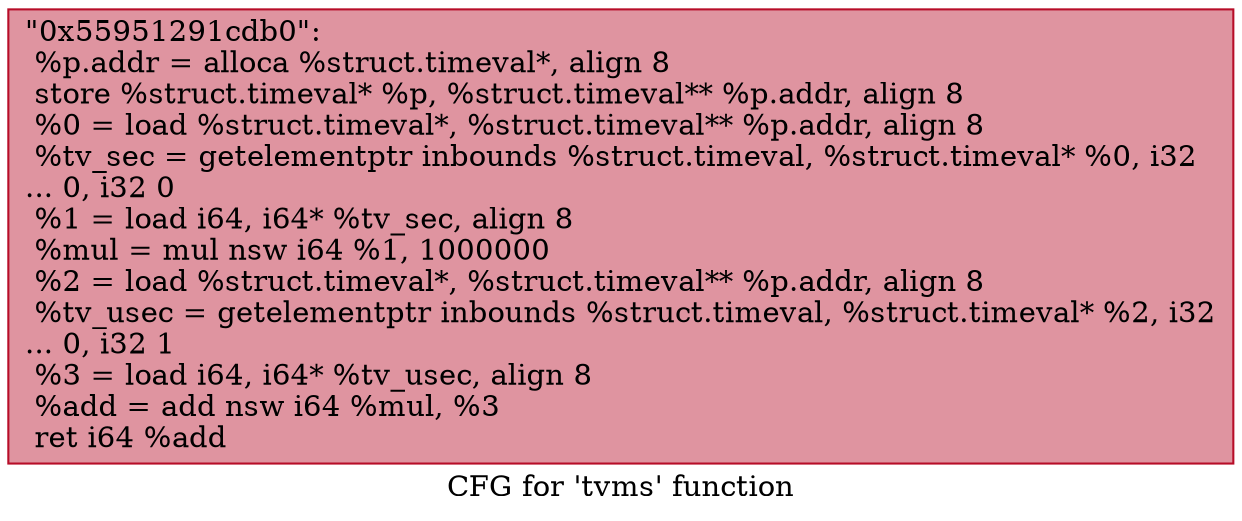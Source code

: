 digraph "CFG for 'tvms' function" {
	label="CFG for 'tvms' function";

	Node0x55951291cdb0 [shape=record,color="#b70d28ff", style=filled, fillcolor="#b70d2870",label="{\"0x55951291cdb0\":\l  %p.addr = alloca %struct.timeval*, align 8\l  store %struct.timeval* %p, %struct.timeval** %p.addr, align 8\l  %0 = load %struct.timeval*, %struct.timeval** %p.addr, align 8\l  %tv_sec = getelementptr inbounds %struct.timeval, %struct.timeval* %0, i32\l... 0, i32 0\l  %1 = load i64, i64* %tv_sec, align 8\l  %mul = mul nsw i64 %1, 1000000\l  %2 = load %struct.timeval*, %struct.timeval** %p.addr, align 8\l  %tv_usec = getelementptr inbounds %struct.timeval, %struct.timeval* %2, i32\l... 0, i32 1\l  %3 = load i64, i64* %tv_usec, align 8\l  %add = add nsw i64 %mul, %3\l  ret i64 %add\l}"];
}
